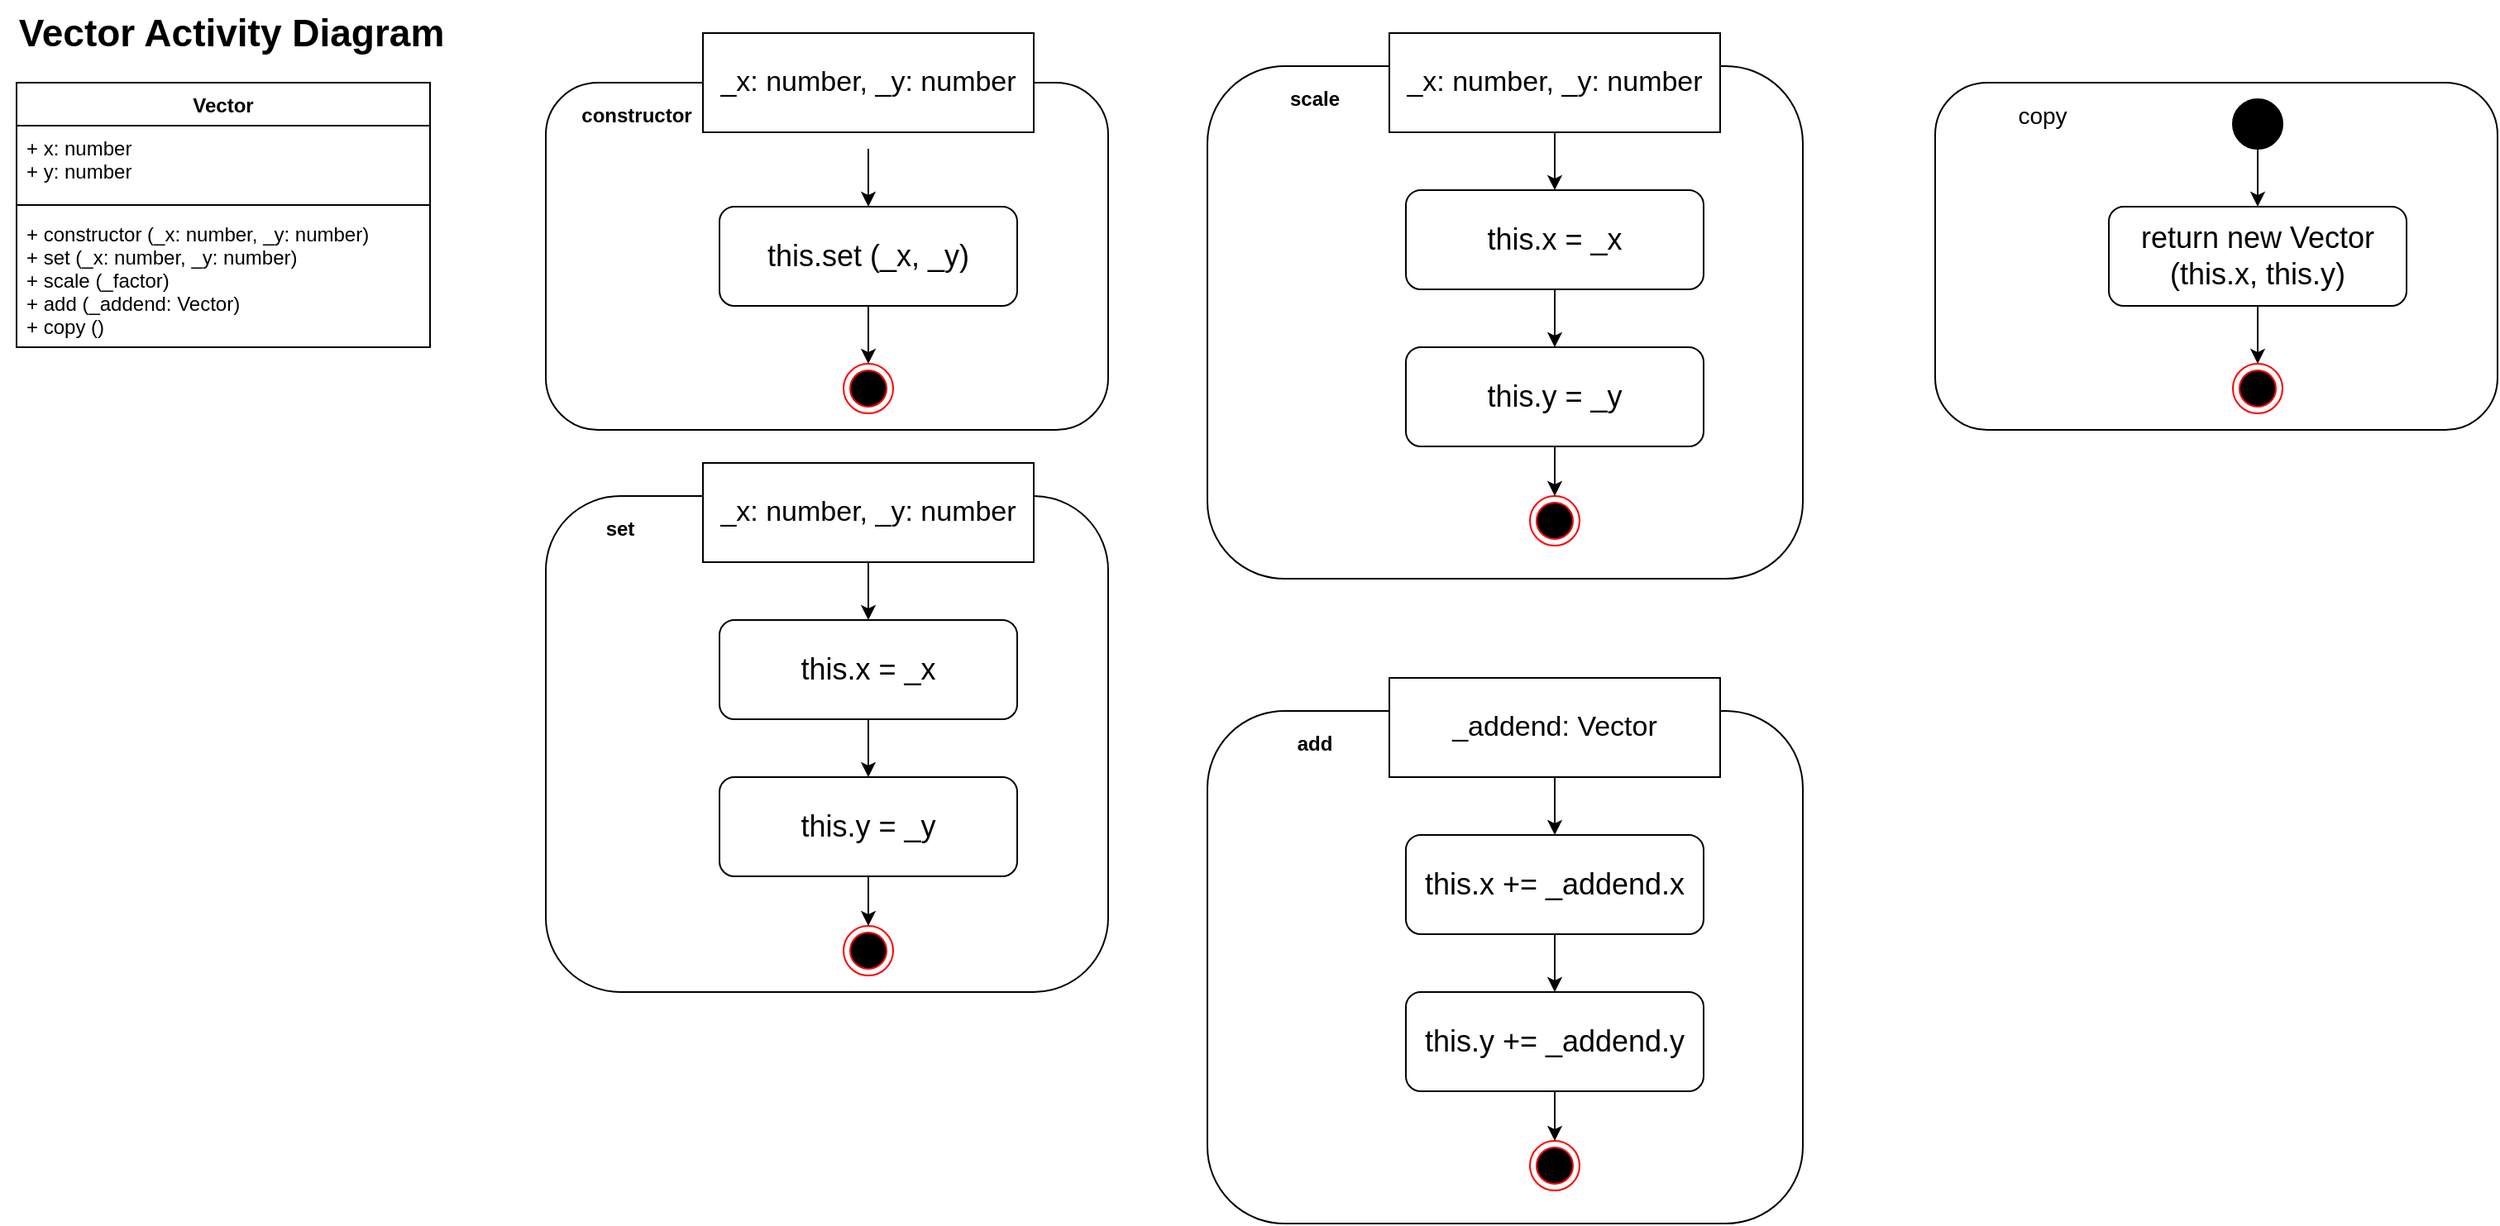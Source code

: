 <mxfile version="14.1.8" type="device"><diagram id="ZQ_PkPRsQvgehcvbFwO_" name="Page-1"><mxGraphModel dx="1086" dy="806" grid="1" gridSize="10" guides="1" tooltips="1" connect="1" arrows="1" fold="1" page="1" pageScale="1" pageWidth="1600" pageHeight="900" math="0" shadow="0"><root><mxCell id="0"/><mxCell id="1" parent="0"/><mxCell id="j3F2Jgc4sMNTej9uFWQk-41" value="" style="rounded=1;whiteSpace=wrap;html=1;" parent="1" vertex="1"><mxGeometry x="730" y="40" width="360" height="310" as="geometry"/></mxCell><mxCell id="j3F2Jgc4sMNTej9uFWQk-14" value="" style="rounded=1;whiteSpace=wrap;html=1;" parent="1" vertex="1"><mxGeometry x="330" y="50" width="340" height="210" as="geometry"/></mxCell><mxCell id="j3F2Jgc4sMNTej9uFWQk-1" value="&lt;font style=&quot;font-size: 23px&quot;&gt;&lt;b&gt;Vector Activity Diagram&lt;/b&gt;&lt;/font&gt;" style="text;html=1;strokeColor=none;fillColor=none;align=center;verticalAlign=middle;whiteSpace=wrap;rounded=0;" parent="1" vertex="1"><mxGeometry width="280" height="40" as="geometry"/></mxCell><mxCell id="j3F2Jgc4sMNTej9uFWQk-7" value="Vector" style="swimlane;fontStyle=1;align=center;verticalAlign=top;childLayout=stackLayout;horizontal=1;startSize=26;horizontalStack=0;resizeParent=1;resizeParentMax=0;resizeLast=0;collapsible=1;marginBottom=0;" parent="1" vertex="1"><mxGeometry x="10" y="50" width="250" height="160" as="geometry"/></mxCell><mxCell id="j3F2Jgc4sMNTej9uFWQk-8" value="+ x: number&#10;+ y: number" style="text;strokeColor=none;fillColor=none;align=left;verticalAlign=top;spacingLeft=4;spacingRight=4;overflow=hidden;rotatable=0;points=[[0,0.5],[1,0.5]];portConstraint=eastwest;" parent="j3F2Jgc4sMNTej9uFWQk-7" vertex="1"><mxGeometry y="26" width="250" height="44" as="geometry"/></mxCell><mxCell id="j3F2Jgc4sMNTej9uFWQk-9" value="" style="line;strokeWidth=1;fillColor=none;align=left;verticalAlign=middle;spacingTop=-1;spacingLeft=3;spacingRight=3;rotatable=0;labelPosition=right;points=[];portConstraint=eastwest;" parent="j3F2Jgc4sMNTej9uFWQk-7" vertex="1"><mxGeometry y="70" width="250" height="8" as="geometry"/></mxCell><mxCell id="j3F2Jgc4sMNTej9uFWQk-10" value="+ constructor (_x: number, _y: number)&#10;+ set (_x: number, _y: number)&#10;+ scale (_factor)&#10;+ add (_addend: Vector)&#10;+ copy ()" style="text;strokeColor=none;fillColor=none;align=left;verticalAlign=top;spacingLeft=4;spacingRight=4;overflow=hidden;rotatable=0;points=[[0,0.5],[1,0.5]];portConstraint=eastwest;" parent="j3F2Jgc4sMNTej9uFWQk-7" vertex="1"><mxGeometry y="78" width="250" height="82" as="geometry"/></mxCell><mxCell id="j3F2Jgc4sMNTej9uFWQk-11" value="&lt;font style=&quot;font-size: 17px&quot;&gt;_x: number, _y: number&lt;/font&gt;" style="rounded=0;whiteSpace=wrap;html=1;" parent="1" vertex="1"><mxGeometry x="425" y="20" width="200" height="60" as="geometry"/></mxCell><mxCell id="j3F2Jgc4sMNTej9uFWQk-15" value="" style="endArrow=classic;html=1;exitX=0.5;exitY=1;exitDx=0;exitDy=0;entryX=0.5;entryY=0;entryDx=0;entryDy=0;" parent="1" target="j3F2Jgc4sMNTej9uFWQk-16" edge="1"><mxGeometry width="50" height="50" relative="1" as="geometry"><mxPoint x="525" y="90" as="sourcePoint"/><mxPoint x="860" y="380" as="targetPoint"/></mxGeometry></mxCell><mxCell id="j3F2Jgc4sMNTej9uFWQk-16" value="&lt;font style=&quot;font-size: 18px&quot;&gt;this.set (_x, _y)&lt;/font&gt;" style="rounded=1;whiteSpace=wrap;html=1;" parent="1" vertex="1"><mxGeometry x="435" y="125" width="180" height="60" as="geometry"/></mxCell><mxCell id="j3F2Jgc4sMNTej9uFWQk-17" value="" style="endArrow=classic;html=1;exitX=0.5;exitY=1;exitDx=0;exitDy=0;" parent="1" source="j3F2Jgc4sMNTej9uFWQk-16" target="j3F2Jgc4sMNTej9uFWQk-18" edge="1"><mxGeometry width="50" height="50" relative="1" as="geometry"><mxPoint x="750" y="300" as="sourcePoint"/><mxPoint x="800" y="250" as="targetPoint"/></mxGeometry></mxCell><mxCell id="j3F2Jgc4sMNTej9uFWQk-18" value="" style="ellipse;html=1;shape=endState;fillColor=#000000;strokeColor=#ff0000;" parent="1" vertex="1"><mxGeometry x="510" y="220" width="30" height="30" as="geometry"/></mxCell><mxCell id="j3F2Jgc4sMNTej9uFWQk-21" value="&lt;span style=&quot;font-weight: 700&quot;&gt;constructor&lt;/span&gt;" style="text;html=1;strokeColor=none;fillColor=none;align=center;verticalAlign=middle;whiteSpace=wrap;rounded=0;" parent="1" vertex="1"><mxGeometry x="350" y="60" width="70" height="20" as="geometry"/></mxCell><mxCell id="j3F2Jgc4sMNTej9uFWQk-23" value="" style="rounded=1;whiteSpace=wrap;html=1;" parent="1" vertex="1"><mxGeometry x="330" y="300" width="340" height="300" as="geometry"/></mxCell><mxCell id="j3F2Jgc4sMNTej9uFWQk-24" value="&lt;font style=&quot;font-size: 17px&quot;&gt;_x: number, _y: number&lt;/font&gt;" style="rounded=0;whiteSpace=wrap;html=1;" parent="1" vertex="1"><mxGeometry x="425" y="280" width="200" height="60" as="geometry"/></mxCell><mxCell id="j3F2Jgc4sMNTej9uFWQk-25" value="&lt;span style=&quot;font-weight: 700&quot;&gt;set&lt;/span&gt;" style="text;html=1;strokeColor=none;fillColor=none;align=center;verticalAlign=middle;whiteSpace=wrap;rounded=0;" parent="1" vertex="1"><mxGeometry x="340" y="310" width="70" height="20" as="geometry"/></mxCell><mxCell id="j3F2Jgc4sMNTej9uFWQk-26" value="" style="endArrow=classic;html=1;entryX=0.5;entryY=0;entryDx=0;entryDy=0;" parent="1" target="j3F2Jgc4sMNTej9uFWQk-27" edge="1"><mxGeometry width="50" height="50" relative="1" as="geometry"><mxPoint x="525" y="340" as="sourcePoint"/><mxPoint x="860" y="630" as="targetPoint"/></mxGeometry></mxCell><mxCell id="j3F2Jgc4sMNTej9uFWQk-27" value="&lt;font style=&quot;font-size: 18px&quot;&gt;this.x = _x&lt;/font&gt;" style="rounded=1;whiteSpace=wrap;html=1;" parent="1" vertex="1"><mxGeometry x="435" y="375" width="180" height="60" as="geometry"/></mxCell><mxCell id="j3F2Jgc4sMNTej9uFWQk-28" value="&lt;font style=&quot;font-size: 18px&quot;&gt;this.y = _y&lt;/font&gt;" style="rounded=1;whiteSpace=wrap;html=1;" parent="1" vertex="1"><mxGeometry x="435" y="470" width="180" height="60" as="geometry"/></mxCell><mxCell id="j3F2Jgc4sMNTej9uFWQk-29" value="" style="endArrow=classic;html=1;entryX=0.5;entryY=0;entryDx=0;entryDy=0;exitX=0.5;exitY=1;exitDx=0;exitDy=0;" parent="1" source="j3F2Jgc4sMNTej9uFWQk-27" target="j3F2Jgc4sMNTej9uFWQk-28" edge="1"><mxGeometry width="50" height="50" relative="1" as="geometry"><mxPoint x="400" y="450" as="sourcePoint"/><mxPoint x="450" y="400" as="targetPoint"/></mxGeometry></mxCell><mxCell id="j3F2Jgc4sMNTej9uFWQk-31" value="" style="ellipse;html=1;shape=endState;fillColor=#000000;strokeColor=#ff0000;" parent="1" vertex="1"><mxGeometry x="510" y="560" width="30" height="30" as="geometry"/></mxCell><mxCell id="j3F2Jgc4sMNTej9uFWQk-32" value="" style="endArrow=classic;html=1;entryX=0.5;entryY=0;entryDx=0;entryDy=0;exitX=0.5;exitY=1;exitDx=0;exitDy=0;" parent="1" source="j3F2Jgc4sMNTej9uFWQk-28" target="j3F2Jgc4sMNTej9uFWQk-31" edge="1"><mxGeometry width="50" height="50" relative="1" as="geometry"><mxPoint x="480" y="530" as="sourcePoint"/><mxPoint x="530" y="480" as="targetPoint"/></mxGeometry></mxCell><mxCell id="j3F2Jgc4sMNTej9uFWQk-33" value="&lt;font style=&quot;font-size: 17px&quot;&gt;_x: number, _y: number&lt;/font&gt;" style="rounded=0;whiteSpace=wrap;html=1;" parent="1" vertex="1"><mxGeometry x="840" y="20" width="200" height="60" as="geometry"/></mxCell><mxCell id="j3F2Jgc4sMNTej9uFWQk-34" value="" style="endArrow=classic;html=1;entryX=0.5;entryY=0;entryDx=0;entryDy=0;" parent="1" target="j3F2Jgc4sMNTej9uFWQk-35" edge="1"><mxGeometry width="50" height="50" relative="1" as="geometry"><mxPoint x="940" y="80" as="sourcePoint"/><mxPoint x="1275" y="370" as="targetPoint"/></mxGeometry></mxCell><mxCell id="j3F2Jgc4sMNTej9uFWQk-35" value="&lt;font style=&quot;font-size: 18px&quot;&gt;this.x = _x&lt;/font&gt;" style="rounded=1;whiteSpace=wrap;html=1;" parent="1" vertex="1"><mxGeometry x="850" y="115" width="180" height="60" as="geometry"/></mxCell><mxCell id="j3F2Jgc4sMNTej9uFWQk-36" value="&lt;font style=&quot;font-size: 18px&quot;&gt;this.y = _y&lt;/font&gt;" style="rounded=1;whiteSpace=wrap;html=1;" parent="1" vertex="1"><mxGeometry x="850" y="210" width="180" height="60" as="geometry"/></mxCell><mxCell id="j3F2Jgc4sMNTej9uFWQk-37" value="" style="endArrow=classic;html=1;entryX=0.5;entryY=0;entryDx=0;entryDy=0;exitX=0.5;exitY=1;exitDx=0;exitDy=0;" parent="1" source="j3F2Jgc4sMNTej9uFWQk-35" target="j3F2Jgc4sMNTej9uFWQk-36" edge="1"><mxGeometry width="50" height="50" relative="1" as="geometry"><mxPoint x="815" y="190" as="sourcePoint"/><mxPoint x="865" y="140" as="targetPoint"/></mxGeometry></mxCell><mxCell id="j3F2Jgc4sMNTej9uFWQk-38" value="" style="ellipse;html=1;shape=endState;fillColor=#000000;strokeColor=#ff0000;" parent="1" vertex="1"><mxGeometry x="925" y="300" width="30" height="30" as="geometry"/></mxCell><mxCell id="j3F2Jgc4sMNTej9uFWQk-39" value="" style="endArrow=classic;html=1;entryX=0.5;entryY=0;entryDx=0;entryDy=0;exitX=0.5;exitY=1;exitDx=0;exitDy=0;" parent="1" source="j3F2Jgc4sMNTej9uFWQk-36" target="j3F2Jgc4sMNTej9uFWQk-38" edge="1"><mxGeometry width="50" height="50" relative="1" as="geometry"><mxPoint x="895" y="270" as="sourcePoint"/><mxPoint x="945" y="220" as="targetPoint"/></mxGeometry></mxCell><mxCell id="j3F2Jgc4sMNTej9uFWQk-43" value="&lt;span style=&quot;font-weight: 700&quot;&gt;scale&lt;/span&gt;" style="text;html=1;strokeColor=none;fillColor=none;align=center;verticalAlign=middle;whiteSpace=wrap;rounded=0;" parent="1" vertex="1"><mxGeometry x="760" y="50" width="70" height="20" as="geometry"/></mxCell><mxCell id="j3F2Jgc4sMNTej9uFWQk-44" value="" style="rounded=1;whiteSpace=wrap;html=1;" parent="1" vertex="1"><mxGeometry x="730" y="430" width="360" height="310" as="geometry"/></mxCell><mxCell id="j3F2Jgc4sMNTej9uFWQk-45" value="&lt;span style=&quot;font-size: 17px&quot;&gt;_addend: Vector&lt;/span&gt;" style="rounded=0;whiteSpace=wrap;html=1;" parent="1" vertex="1"><mxGeometry x="840" y="410" width="200" height="60" as="geometry"/></mxCell><mxCell id="j3F2Jgc4sMNTej9uFWQk-46" value="" style="endArrow=classic;html=1;entryX=0.5;entryY=0;entryDx=0;entryDy=0;" parent="1" target="j3F2Jgc4sMNTej9uFWQk-47" edge="1"><mxGeometry width="50" height="50" relative="1" as="geometry"><mxPoint x="940" y="470" as="sourcePoint"/><mxPoint x="1275" y="760" as="targetPoint"/></mxGeometry></mxCell><mxCell id="j3F2Jgc4sMNTej9uFWQk-47" value="&lt;font style=&quot;font-size: 18px&quot;&gt;this.x += _addend.x&lt;/font&gt;" style="rounded=1;whiteSpace=wrap;html=1;" parent="1" vertex="1"><mxGeometry x="850" y="505" width="180" height="60" as="geometry"/></mxCell><mxCell id="j3F2Jgc4sMNTej9uFWQk-48" value="&lt;font style=&quot;font-size: 18px&quot;&gt;this.y += _addend.y&lt;/font&gt;" style="rounded=1;whiteSpace=wrap;html=1;" parent="1" vertex="1"><mxGeometry x="850" y="600" width="180" height="60" as="geometry"/></mxCell><mxCell id="j3F2Jgc4sMNTej9uFWQk-49" value="" style="endArrow=classic;html=1;entryX=0.5;entryY=0;entryDx=0;entryDy=0;exitX=0.5;exitY=1;exitDx=0;exitDy=0;" parent="1" source="j3F2Jgc4sMNTej9uFWQk-47" target="j3F2Jgc4sMNTej9uFWQk-48" edge="1"><mxGeometry width="50" height="50" relative="1" as="geometry"><mxPoint x="815" y="580" as="sourcePoint"/><mxPoint x="865" y="530" as="targetPoint"/></mxGeometry></mxCell><mxCell id="j3F2Jgc4sMNTej9uFWQk-50" value="" style="ellipse;html=1;shape=endState;fillColor=#000000;strokeColor=#ff0000;" parent="1" vertex="1"><mxGeometry x="925" y="690" width="30" height="30" as="geometry"/></mxCell><mxCell id="j3F2Jgc4sMNTej9uFWQk-51" value="" style="endArrow=classic;html=1;entryX=0.5;entryY=0;entryDx=0;entryDy=0;exitX=0.5;exitY=1;exitDx=0;exitDy=0;" parent="1" source="j3F2Jgc4sMNTej9uFWQk-48" target="j3F2Jgc4sMNTej9uFWQk-50" edge="1"><mxGeometry width="50" height="50" relative="1" as="geometry"><mxPoint x="895" y="660" as="sourcePoint"/><mxPoint x="945" y="610" as="targetPoint"/></mxGeometry></mxCell><mxCell id="j3F2Jgc4sMNTej9uFWQk-52" value="&lt;span style=&quot;font-weight: 700&quot;&gt;add&lt;/span&gt;" style="text;html=1;strokeColor=none;fillColor=none;align=center;verticalAlign=middle;whiteSpace=wrap;rounded=0;" parent="1" vertex="1"><mxGeometry x="760" y="440" width="70" height="20" as="geometry"/></mxCell><mxCell id="j3F2Jgc4sMNTej9uFWQk-60" value="" style="rounded=1;whiteSpace=wrap;html=1;" parent="1" vertex="1"><mxGeometry x="1170" y="50" width="340" height="210" as="geometry"/></mxCell><mxCell id="j3F2Jgc4sMNTej9uFWQk-62" value="" style="endArrow=classic;html=1;exitX=0.5;exitY=1;exitDx=0;exitDy=0;entryX=0.5;entryY=0;entryDx=0;entryDy=0;" parent="1" source="j3F2Jgc4sMNTej9uFWQk-67" target="j3F2Jgc4sMNTej9uFWQk-63" edge="1"><mxGeometry width="50" height="50" relative="1" as="geometry"><mxPoint x="1375.0" y="90" as="sourcePoint"/><mxPoint x="1366" y="123" as="targetPoint"/></mxGeometry></mxCell><mxCell id="j3F2Jgc4sMNTej9uFWQk-63" value="&lt;font style=&quot;font-size: 18px&quot;&gt;return new Vector (this.x, this.y)&lt;/font&gt;" style="rounded=1;whiteSpace=wrap;html=1;" parent="1" vertex="1"><mxGeometry x="1275" y="125" width="180" height="60" as="geometry"/></mxCell><mxCell id="j3F2Jgc4sMNTej9uFWQk-64" value="" style="endArrow=classic;html=1;exitX=0.5;exitY=1;exitDx=0;exitDy=0;" parent="1" source="j3F2Jgc4sMNTej9uFWQk-63" target="j3F2Jgc4sMNTej9uFWQk-65" edge="1"><mxGeometry width="50" height="50" relative="1" as="geometry"><mxPoint x="1600" y="300" as="sourcePoint"/><mxPoint x="1650" y="250" as="targetPoint"/></mxGeometry></mxCell><mxCell id="j3F2Jgc4sMNTej9uFWQk-65" value="" style="ellipse;html=1;shape=endState;fillColor=#000000;strokeColor=#ff0000;" parent="1" vertex="1"><mxGeometry x="1350" y="220" width="30" height="30" as="geometry"/></mxCell><mxCell id="j3F2Jgc4sMNTej9uFWQk-66" value="&lt;font style=&quot;font-size: 14px&quot;&gt;copy&lt;/font&gt;" style="text;html=1;strokeColor=none;fillColor=none;align=center;verticalAlign=middle;whiteSpace=wrap;rounded=0;" parent="1" vertex="1"><mxGeometry x="1200" y="60" width="70" height="20" as="geometry"/></mxCell><mxCell id="j3F2Jgc4sMNTej9uFWQk-67" value="" style="ellipse;whiteSpace=wrap;html=1;aspect=fixed;fillColor=#000000;" parent="1" vertex="1"><mxGeometry x="1350" y="60" width="30" height="30" as="geometry"/></mxCell></root></mxGraphModel></diagram></mxfile>